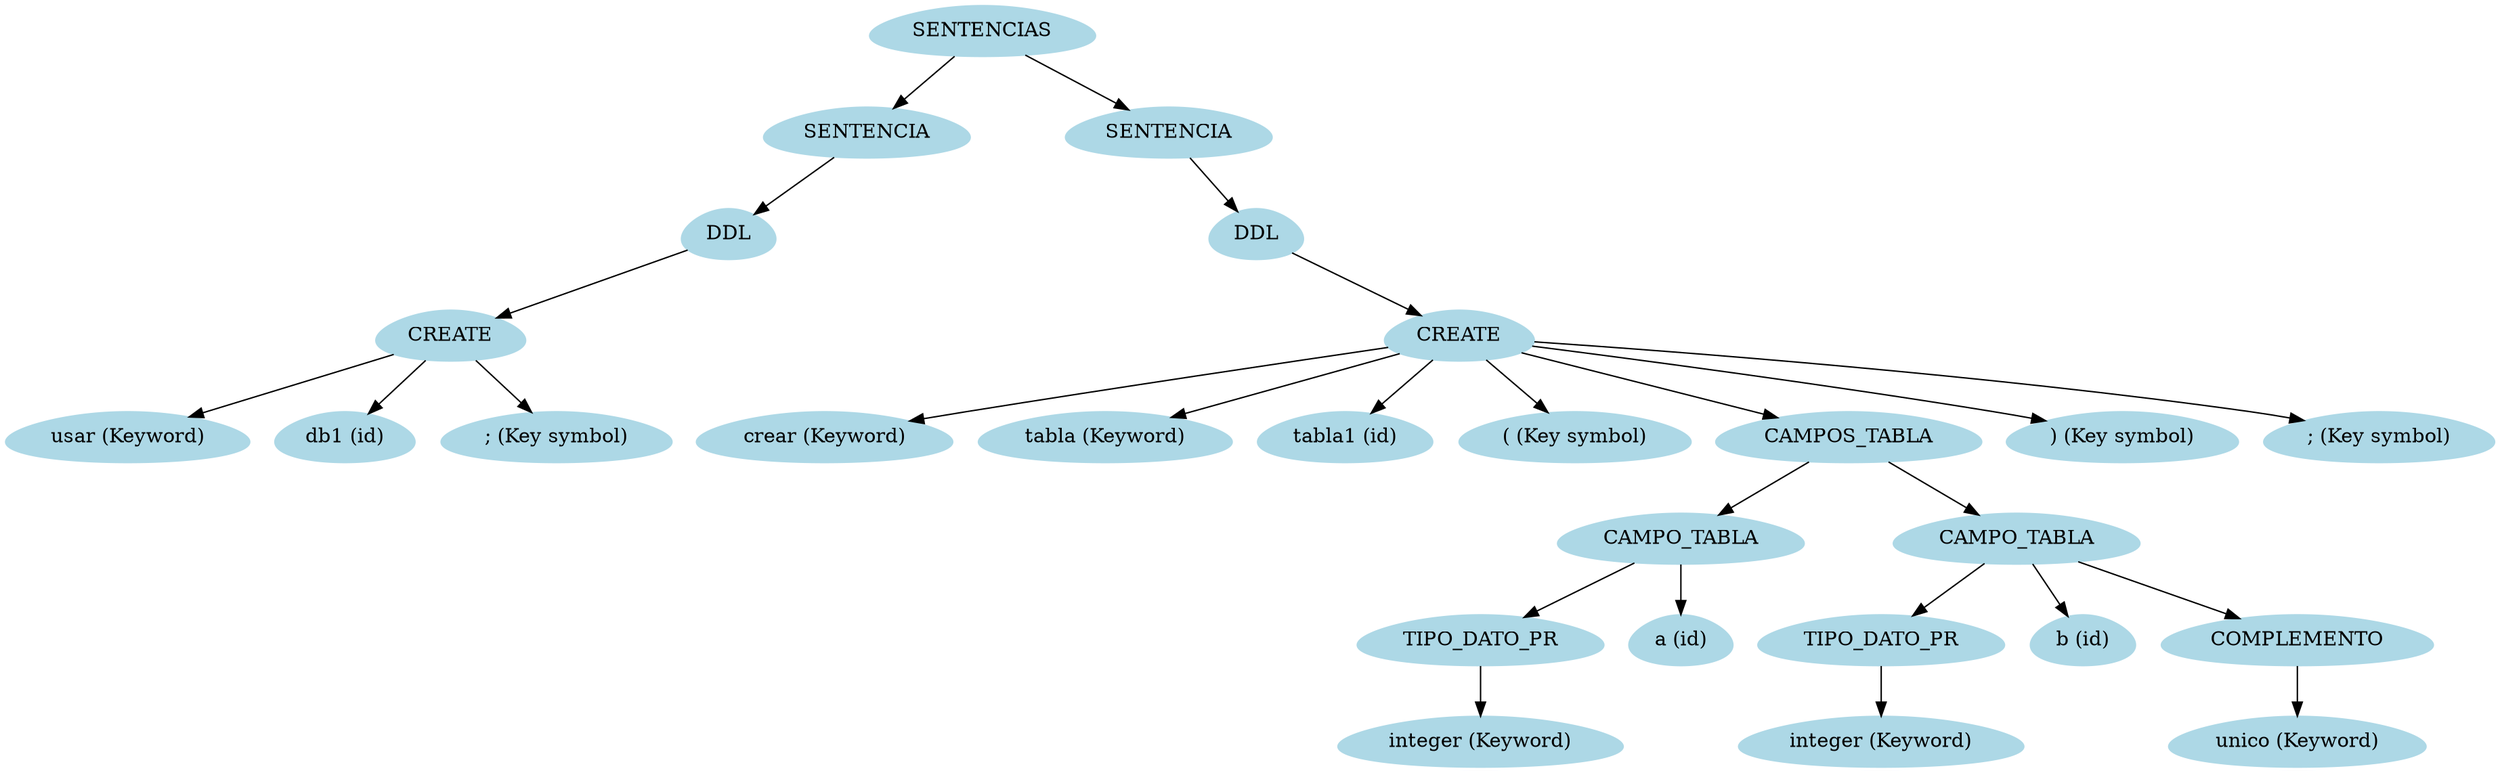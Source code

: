 digraph grafo{
node [shape = egg];
4094363[label="SENTENCIAS", style = filled, color = lightblue];
36849274[label="SENTENCIA", style = filled, color = lightblue];
4094363->36849274;
63208015[label="DDL", style = filled, color = lightblue];
36849274->63208015;
32001227[label="CREATE", style = filled, color = lightblue];
63208015->32001227;
19575591[label="usar (Keyword)", style = filled, color = lightblue];
32001227->19575591;
41962596[label="db1 (id)", style = filled, color = lightblue];
32001227->41962596;
42119052[label="; (Key symbol)", style = filled, color = lightblue];
32001227->42119052;
43527150[label="SENTENCIA", style = filled, color = lightblue];
4094363->43527150;
56200037[label="DDL", style = filled, color = lightblue];
43527150->56200037;
36038289[label="CREATE", style = filled, color = lightblue];
56200037->36038289;
55909147[label="crear (Keyword)", style = filled, color = lightblue];
36038289->55909147;
33420276[label="tabla (Keyword)", style = filled, color = lightblue];
36038289->33420276;
32347029[label="tabla1 (id)", style = filled, color = lightblue];
36038289->32347029;
22687807[label="( (Key symbol)", style = filled, color = lightblue];
36038289->22687807;
2863675[label="CAMPOS_TABLA", style = filled, color = lightblue];
36038289->2863675;
25773083[label="CAMPO_TABLA", style = filled, color = lightblue];
2863675->25773083;
30631159[label="TIPO_DATO_PR", style = filled, color = lightblue];
25773083->30631159;
7244975[label="integer (Keyword)", style = filled, color = lightblue];
30631159->7244975;
65204782[label="a (id)", style = filled, color = lightblue];
25773083->65204782;
49972132[label="CAMPO_TABLA", style = filled, color = lightblue];
2863675->49972132;
47096010[label="TIPO_DATO_PR", style = filled, color = lightblue];
49972132->47096010;
21210914[label="integer (Keyword)", style = filled, color = lightblue];
47096010->21210914;
56680499[label="b (id)", style = filled, color = lightblue];
49972132->56680499;
40362448[label="COMPLEMENTO", style = filled, color = lightblue];
49972132->40362448;
27717712[label="unico (Keyword)", style = filled, color = lightblue];
40362448->27717712;
48132822[label=") (Key symbol)", style = filled, color = lightblue];
36038289->48132822;
30542218[label="; (Key symbol)", style = filled, color = lightblue];
36038289->30542218;
}
